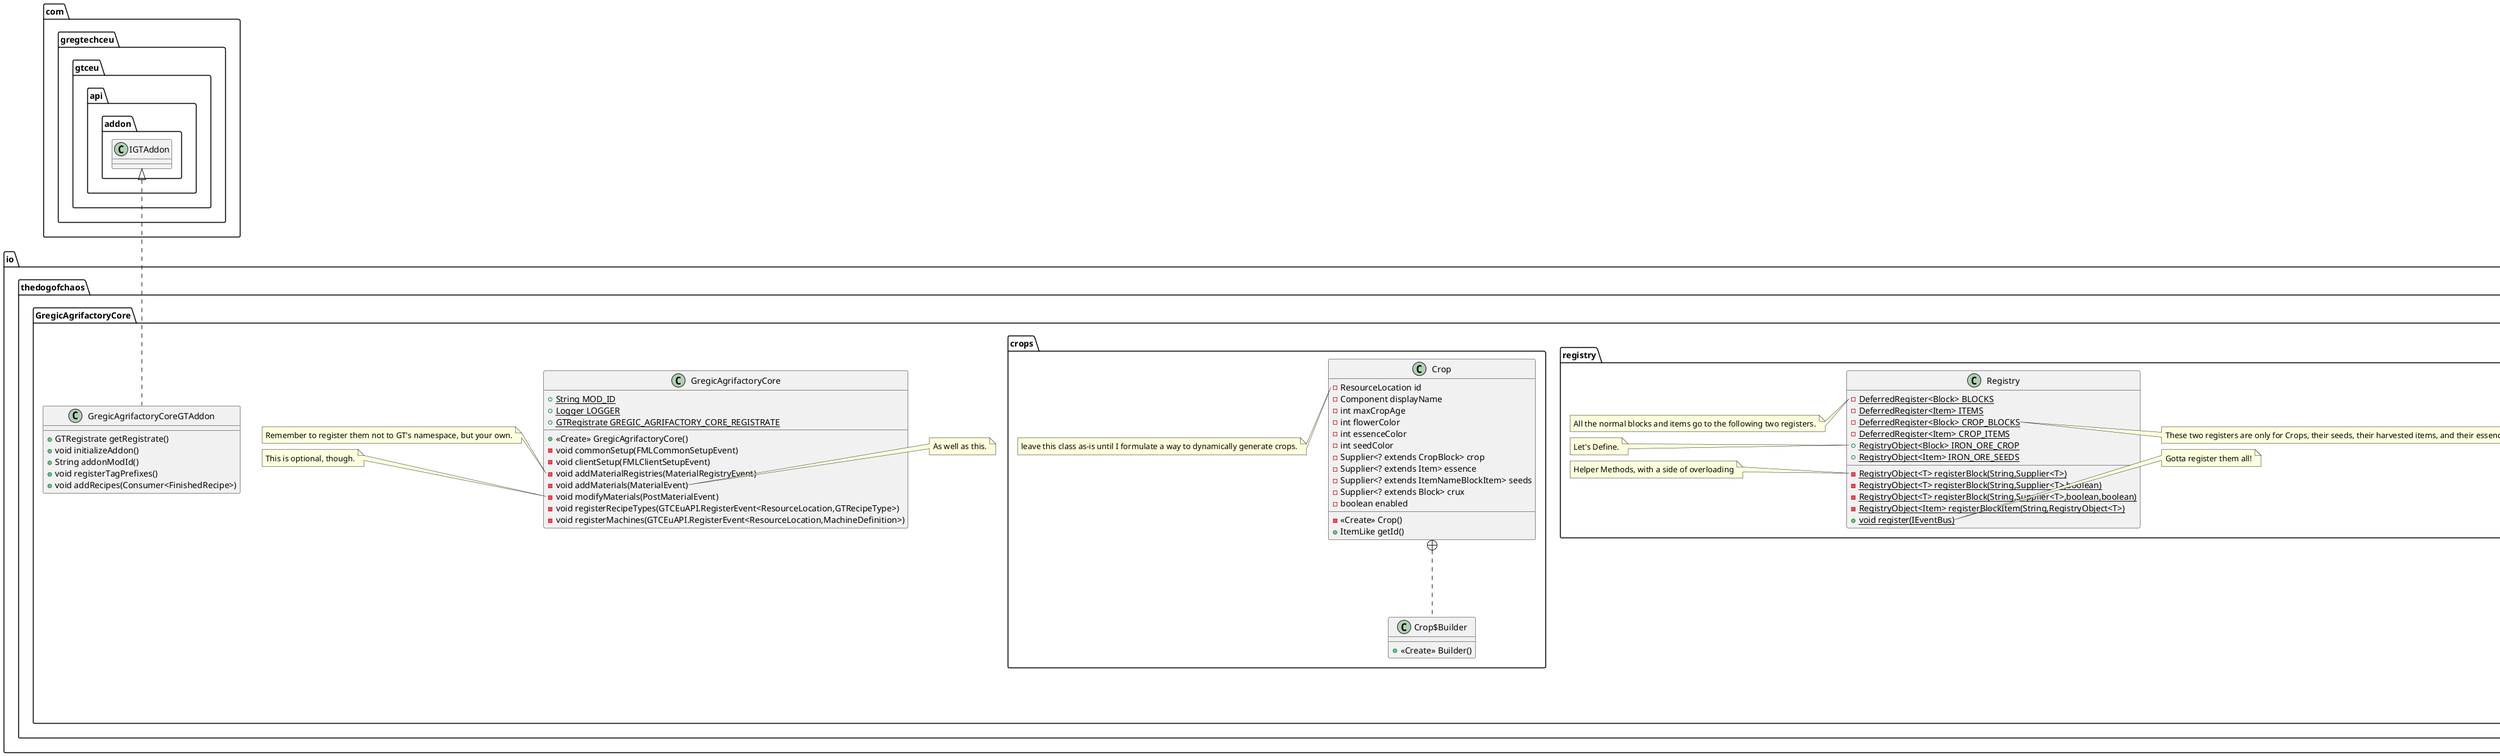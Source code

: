 @startuml
class io.thedogofchaos.GregicAgrifactoryCore.GregicAgrifactoryCoreGTAddon {
+ GTRegistrate getRegistrate()
+ void initializeAddon()
+ String addonModId()
+ void registerTagPrefixes()
+ void addRecipes(Consumer<FinishedRecipe>)
}

class io.thedogofchaos.GregicAgrifactoryCore.block.IronOreCrop {
+ {static} int MAX_AGE
+ {static} IntegerProperty AGE
+ <<Create>> IronOreCrop(Properties)
+ ItemLike getBaseSeedId()
+ IntegerProperty getAgeProperty()
+ int getMaxAge()
# void createBlockStateDefinition(StateDefinition.Builder<Block,BlockState>)
}
note left of io.thedogofchaos.GregicAgrifactoryCore.block.IronOreCrop::MAX_AGE
 This is one of a few tests to get a feel for making crops before I try to make a Builder class or add direct GregTech material compat.
end note


class io.thedogofchaos.GregicAgrifactoryCore.datagen.BlockStateProv {
+ <<Create>> BlockStateProv(PackOutput,ExistingFileHelper)
# void registerStatesAndModels()
+ void makeIronOreCrop(CropBlock,String,String)
- ConfiguredModel[] ironOreCropStates(BlockState,CropBlock,String,String)
}

class io.thedogofchaos.GregicAgrifactoryCore.datagen.DataGen {
+ {static} void gatherData(GatherDataEvent)
}

class io.thedogofchaos.GregicAgrifactoryCore.block.OreCrop {
- {static} int maxAge
- int color
- Crop crop
+ <<Create>> OreCrop(Crop)
+ boolean isBonemealSuccess(Level,RandomSource,BlockPos,BlockState)
# ItemLike getBaseSeedId()
# IntegerProperty getAgeProperty()
+ int compareTo(OreCrop)
}
note left of io.thedogofchaos.GregicAgrifactoryCore.block.OreCrop::maxAge
 leave this class as-is until I formulate a way to dynamically generate crops.
end note


class io.thedogofchaos.GregicAgrifactoryCore.GregicAgrifactoryCore {
+ {static} String MOD_ID
+ {static} Logger LOGGER
+ {static} GTRegistrate GREGIC_AGRIFACTORY_CORE_REGISTRATE
+ <<Create>> GregicAgrifactoryCore()
- void commonSetup(FMLCommonSetupEvent)
- void clientSetup(FMLClientSetupEvent)
- void addMaterialRegistries(MaterialRegistryEvent)
- void addMaterials(MaterialEvent)
- void modifyMaterials(PostMaterialEvent)
- void registerRecipeTypes(GTCEuAPI.RegisterEvent<ResourceLocation,GTRecipeType>)
- void registerMachines(GTCEuAPI.RegisterEvent<ResourceLocation,MachineDefinition>)
}

note left of io.thedogofchaos.GregicAgrifactoryCore.GregicAgrifactoryCore::addMaterialRegistries(MaterialRegistryEvent)
 Remember to register them not to GT's namespace, but your own.
end note
note right of io.thedogofchaos.GregicAgrifactoryCore.GregicAgrifactoryCore::addMaterials(MaterialEvent)
 As well as this.
end note
note left of io.thedogofchaos.GregicAgrifactoryCore.GregicAgrifactoryCore::modifyMaterials(PostMaterialEvent)
 This is optional, though.
end note

class io.thedogofchaos.GregicAgrifactoryCore.datagen.LootTableProvider {
+ {static} net.minecraft.data.loot.LootTableProvider create(PackOutput)
}

class io.thedogofchaos.GregicAgrifactoryCore.registry.Registry {
- {static} DeferredRegister<Block> BLOCKS
- {static} DeferredRegister<Item> ITEMS
- {static} DeferredRegister<Block> CROP_BLOCKS
- {static} DeferredRegister<Item> CROP_ITEMS
+ {static} RegistryObject<Block> IRON_ORE_CROP
+ {static} RegistryObject<Item> IRON_ORE_SEEDS
- {static} RegistryObject<T> registerBlock(String,Supplier<T>)
- {static} RegistryObject<T> registerBlock(String,Supplier<T>,boolean)
- {static} RegistryObject<T> registerBlock(String,Supplier<T>,boolean,boolean)
- {static} RegistryObject<Item> registerBlockItem(String,RegistryObject<T>)
+ {static} void register(IEventBus)
}
note left of io.thedogofchaos.GregicAgrifactoryCore.registry.Registry::BLOCKS
 All the normal blocks and items go to the following two registers.
end note
note right of io.thedogofchaos.GregicAgrifactoryCore.registry.Registry::CROP_BLOCKS
 These two registers are only for Crops, their seeds, their harvested items, and their essences.
end note
note left of io.thedogofchaos.GregicAgrifactoryCore.registry.Registry::IRON_ORE_CROP
 Let's Define.
end note

note left of io.thedogofchaos.GregicAgrifactoryCore.registry.Registry::registerBlock(String,Supplier<T>)
 Helper Methods, with a side of overloading
end note
note right of io.thedogofchaos.GregicAgrifactoryCore.registry.Registry::register(IEventBus)
 Gotta register them all!
end note

class io.thedogofchaos.GregicAgrifactoryCore.crops.Crop {
- ResourceLocation id
- Component displayName
- int maxCropAge
- int flowerColor
- int essenceColor
- int seedColor
- Supplier<? extends CropBlock> crop
- Supplier<? extends Item> essence
- Supplier<? extends ItemNameBlockItem> seeds
- Supplier<? extends Block> crux
- boolean enabled
- <<Create>> Crop()
+ ItemLike getId()
}
note left of io.thedogofchaos.GregicAgrifactoryCore.crops.Crop::id
 leave this class as-is until I formulate a way to dynamically generate crops.
end note


class io.thedogofchaos.GregicAgrifactoryCore.crops.Crop$Builder {
+ <<Create>> Builder()
}

class io.thedogofchaos.GregicAgrifactoryCore.datagen.ItemModelProv {
+ <<Create>> ItemModelProv(PackOutput,ExistingFileHelper)
# void registerModels()
- ItemModelBuilder simpleItem(RegistryObject<Item>)
}

class io.thedogofchaos.GregicAgrifactoryCore.datagen.loot.BlockLootTables {
+ <<Create>> BlockLootTables()
# void generate()
}



com.gregtechceu.gtceu.api.addon.IGTAddon <|.. io.thedogofchaos.GregicAgrifactoryCore.GregicAgrifactoryCoreGTAddon
net.minecraft.world.level.block.CropBlock <|-- io.thedogofchaos.GregicAgrifactoryCore.block.IronOreCrop
io.thedogofchaos.GregicAgrifactoryCore.datagen.BlockStateProvider <|-- io.thedogofchaos.GregicAgrifactoryCore.datagen.BlockStateProv
io.thedogofchaos.GregicAgrifactoryCore.block.Comparable <|.. io.thedogofchaos.GregicAgrifactoryCore.block.OreCrop
net.minecraft.world.level.block.CropBlock <|-- io.thedogofchaos.GregicAgrifactoryCore.block.OreCrop
io.thedogofchaos.GregicAgrifactoryCore.crops.Crop +.. io.thedogofchaos.GregicAgrifactoryCore.crops.Crop$Builder
net.minecraftforge.client.model.generators.ItemModelProvider <|-- io.thedogofchaos.GregicAgrifactoryCore.datagen.ItemModelProv
net.minecraft.data.loot.BlockLootSubProvider <|-- io.thedogofchaos.GregicAgrifactoryCore.datagen.loot.BlockLootTables
@enduml